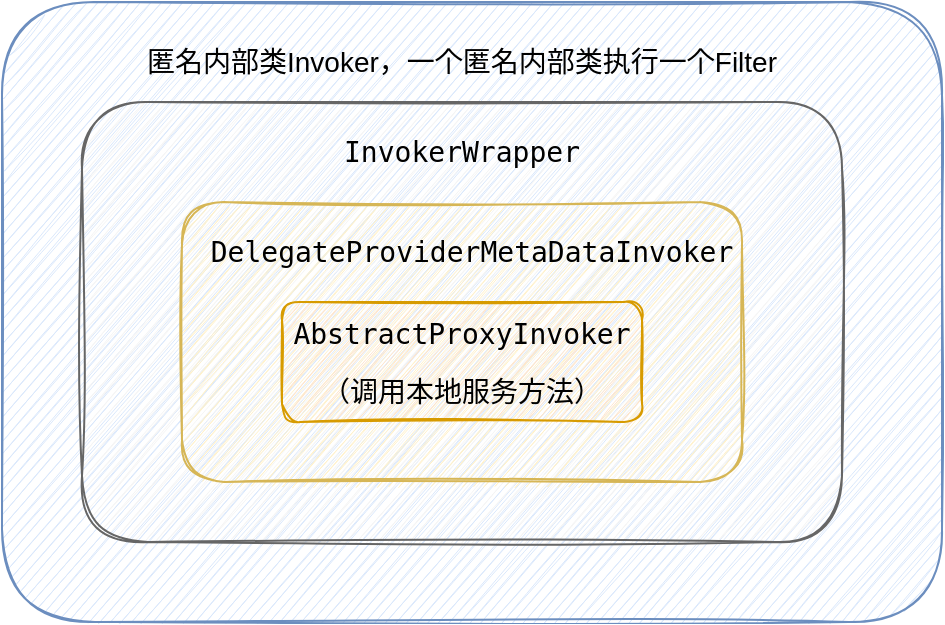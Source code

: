 <mxfile version="13.9.7" type="github">
  <diagram id="PEaXwJb2kLWRihi0_zSz" name="Page-1">
    <mxGraphModel dx="868" dy="450" grid="1" gridSize="10" guides="1" tooltips="1" connect="1" arrows="1" fold="1" page="1" pageScale="1" pageWidth="827" pageHeight="1169" math="0" shadow="0">
      <root>
        <mxCell id="0" />
        <mxCell id="1" parent="0" />
        <mxCell id="Z4gu3PCcdylCU9HVwgt0-7" value="" style="rounded=1;whiteSpace=wrap;html=1;fillColor=#dae8fc;strokeColor=#6c8ebf;shadow=0;sketch=1;" vertex="1" parent="1">
          <mxGeometry x="100" y="30" width="470" height="310" as="geometry" />
        </mxCell>
        <mxCell id="Z4gu3PCcdylCU9HVwgt0-6" value="" style="rounded=1;whiteSpace=wrap;html=1;fillColor=#f5f5f5;strokeColor=#666666;fontColor=#333333;sketch=1;" vertex="1" parent="1">
          <mxGeometry x="140" y="80" width="380" height="220" as="geometry" />
        </mxCell>
        <mxCell id="Z4gu3PCcdylCU9HVwgt0-2" value="" style="rounded=1;whiteSpace=wrap;html=1;fillColor=#fff2cc;strokeColor=#d6b656;sketch=1;" vertex="1" parent="1">
          <mxGeometry x="190" y="130" width="280" height="140" as="geometry" />
        </mxCell>
        <mxCell id="Z4gu3PCcdylCU9HVwgt0-1" value="&lt;pre&gt;&lt;font style=&quot;font-size: 14px&quot;&gt;AbstractProxyInvoker&lt;/font&gt;&lt;/pre&gt;&lt;pre&gt;&lt;font style=&quot;font-size: 14px&quot;&gt;（调用本地服务方法）&lt;/font&gt;&lt;/pre&gt;" style="rounded=1;whiteSpace=wrap;html=1;fillColor=#ffe6cc;strokeColor=#d79b00;sketch=1;" vertex="1" parent="1">
          <mxGeometry x="240" y="180" width="180" height="60" as="geometry" />
        </mxCell>
        <mxCell id="Z4gu3PCcdylCU9HVwgt0-3" value="&lt;pre&gt;&lt;font style=&quot;font-size: 14px&quot;&gt;DelegateProviderMetaDataInvoker&lt;/font&gt;&lt;/pre&gt;" style="text;html=1;strokeColor=none;fillColor=none;align=center;verticalAlign=middle;whiteSpace=wrap;rounded=0;" vertex="1" parent="1">
          <mxGeometry x="220" y="140" width="230" height="30" as="geometry" />
        </mxCell>
        <mxCell id="Z4gu3PCcdylCU9HVwgt0-8" value="&lt;pre&gt;&lt;font style=&quot;font-size: 14px&quot;&gt;InvokerWrapper&lt;/font&gt;&lt;/pre&gt;" style="text;html=1;strokeColor=none;fillColor=none;align=center;verticalAlign=middle;whiteSpace=wrap;rounded=0;" vertex="1" parent="1">
          <mxGeometry x="270" y="90" width="120" height="30" as="geometry" />
        </mxCell>
        <mxCell id="Z4gu3PCcdylCU9HVwgt0-10" value="&lt;font style=&quot;font-size: 14px&quot;&gt;匿名内部类Invoker，一个匿名内部类执行一个Filter&lt;/font&gt;" style="text;html=1;strokeColor=none;fillColor=none;align=center;verticalAlign=middle;whiteSpace=wrap;rounded=0;" vertex="1" parent="1">
          <mxGeometry x="165" y="40" width="330" height="40" as="geometry" />
        </mxCell>
      </root>
    </mxGraphModel>
  </diagram>
</mxfile>
